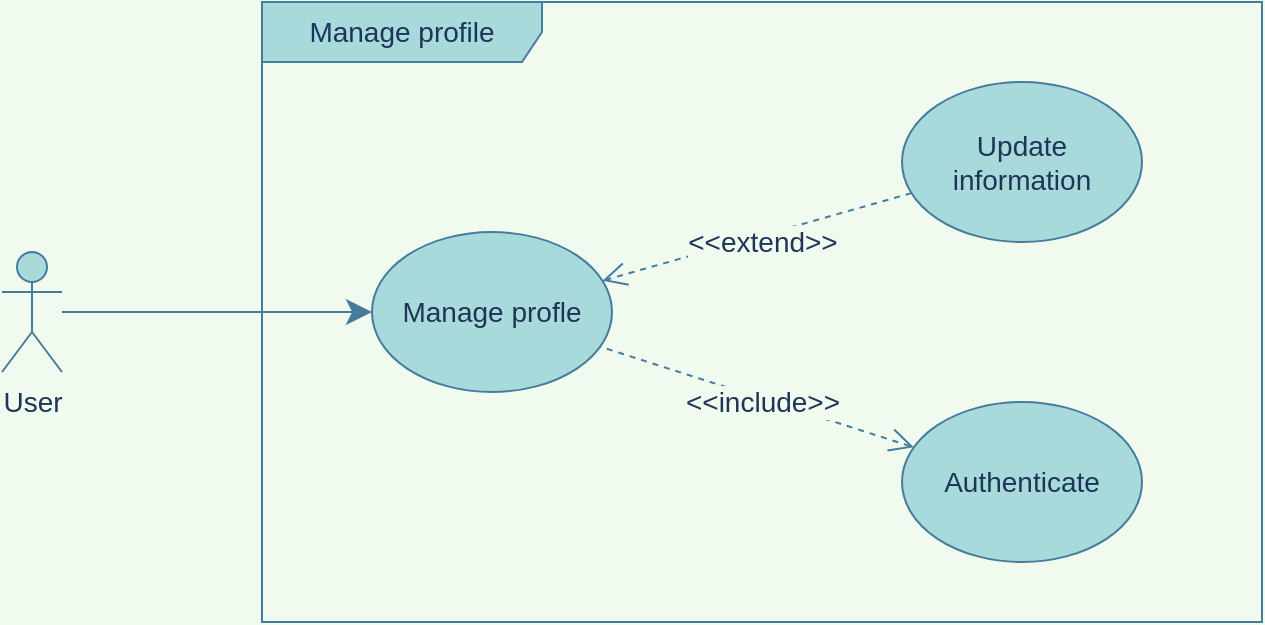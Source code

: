 <mxfile>
    <diagram id="6EGsq8LDl93N3KaSGGD2" name="Page-1">
        <mxGraphModel dx="840" dy="467" grid="1" gridSize="10" guides="1" tooltips="1" connect="1" arrows="1" fold="1" page="1" pageScale="1" pageWidth="850" pageHeight="1100" background="#F1FAEE" math="0" shadow="0">
            <root>
                <mxCell id="0"/>
                <mxCell id="1" parent="0"/>
                <mxCell id="10" value="Manage profile" style="shape=umlFrame;whiteSpace=wrap;html=1;fontSize=14;width=140;height=30;fillColor=#A8DADC;strokeColor=#457B9D;fontColor=#1D3557;" parent="1" vertex="1">
                    <mxGeometry x="250" y="120" width="500" height="310" as="geometry"/>
                </mxCell>
                <mxCell id="4" style="edgeStyle=orthogonalEdgeStyle;rounded=0;orthogonalLoop=1;jettySize=auto;html=1;endArrow=classic;endFill=1;fontSize=14;strokeColor=#457B9D;fontColor=#1D3557;labelBackgroundColor=#F1FAEE;endSize=10;startSize=10;" parent="1" source="2" target="3" edge="1">
                    <mxGeometry relative="1" as="geometry"/>
                </mxCell>
                <mxCell id="2" value="User" style="shape=umlActor;verticalLabelPosition=bottom;verticalAlign=top;html=1;outlineConnect=0;fontSize=14;fillColor=#A8DADC;strokeColor=#457B9D;fontColor=#1D3557;" parent="1" vertex="1">
                    <mxGeometry x="120" y="245" width="30" height="60" as="geometry"/>
                </mxCell>
                <mxCell id="3" value="Manage profle" style="ellipse;whiteSpace=wrap;html=1;fontSize=14;fillColor=#A8DADC;strokeColor=#457B9D;fontColor=#1D3557;" parent="1" vertex="1">
                    <mxGeometry x="305" y="235" width="120" height="80" as="geometry"/>
                </mxCell>
                <mxCell id="6" value="&amp;lt;&amp;lt;extend&amp;gt;&amp;gt;" style="rounded=0;orthogonalLoop=1;jettySize=auto;html=1;endArrow=open;endFill=0;fontSize=14;strokeColor=#457B9D;fontColor=#1D3557;labelBackgroundColor=#F1FAEE;endSize=10;startSize=10;dashed=1;" parent="1" source="5" target="3" edge="1">
                    <mxGeometry x="-0.021" y="3" relative="1" as="geometry">
                        <mxPoint as="offset"/>
                    </mxGeometry>
                </mxCell>
                <mxCell id="5" value="Update information" style="ellipse;whiteSpace=wrap;html=1;fontSize=14;fillColor=#A8DADC;strokeColor=#457B9D;fontColor=#1D3557;" parent="1" vertex="1">
                    <mxGeometry x="570" y="160" width="120" height="80" as="geometry"/>
                </mxCell>
                <mxCell id="8" value="&amp;lt;&amp;lt;include&amp;gt;&amp;gt;" style="edgeStyle=none;rounded=0;orthogonalLoop=1;jettySize=auto;html=1;fontSize=14;endArrow=none;endFill=0;dashed=1;strokeColor=#457B9D;fontColor=#1D3557;labelBackgroundColor=#F1FAEE;startArrow=open;startFill=0;endSize=10;startSize=10;" parent="1" source="7" target="3" edge="1">
                    <mxGeometry x="-0.038" y="2" relative="1" as="geometry">
                        <mxPoint as="offset"/>
                    </mxGeometry>
                </mxCell>
                <mxCell id="7" value="Authenticate" style="ellipse;whiteSpace=wrap;html=1;fontSize=14;fillColor=#A8DADC;strokeColor=#457B9D;fontColor=#1D3557;" parent="1" vertex="1">
                    <mxGeometry x="570" y="320" width="120" height="80" as="geometry"/>
                </mxCell>
            </root>
        </mxGraphModel>
    </diagram>
</mxfile>